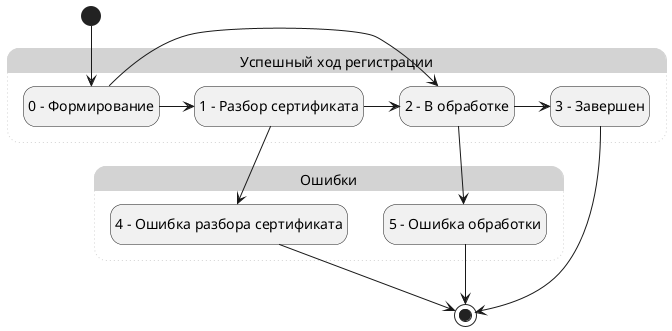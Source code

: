 @startuml
hide empty description
state "Успешный ход регистрации" as Saccess #LightGray;line.dotted;line:LightGray {
    state "0 – Формирование" as State0
    state "1 – Разбор сертификата" as State1
    state "2 - В обработке" as State2
    state "3 - Завершен" as State3
}
state "Ошибки" as Errors #LightGray;line.dotted;line:LightGray {
    state "4 - Ошибка разбора сертификата" as State4
    state "5 - Ошибка обработки" as State5
}

[*] --> State0
State0 -> State1
State0 -> State2

State1 -> State2
State1 -> State4

State2 -> State3
State2 --> State5

State4  --> [*]
State5  --> [*]

State3 --> [*]

@enduml
